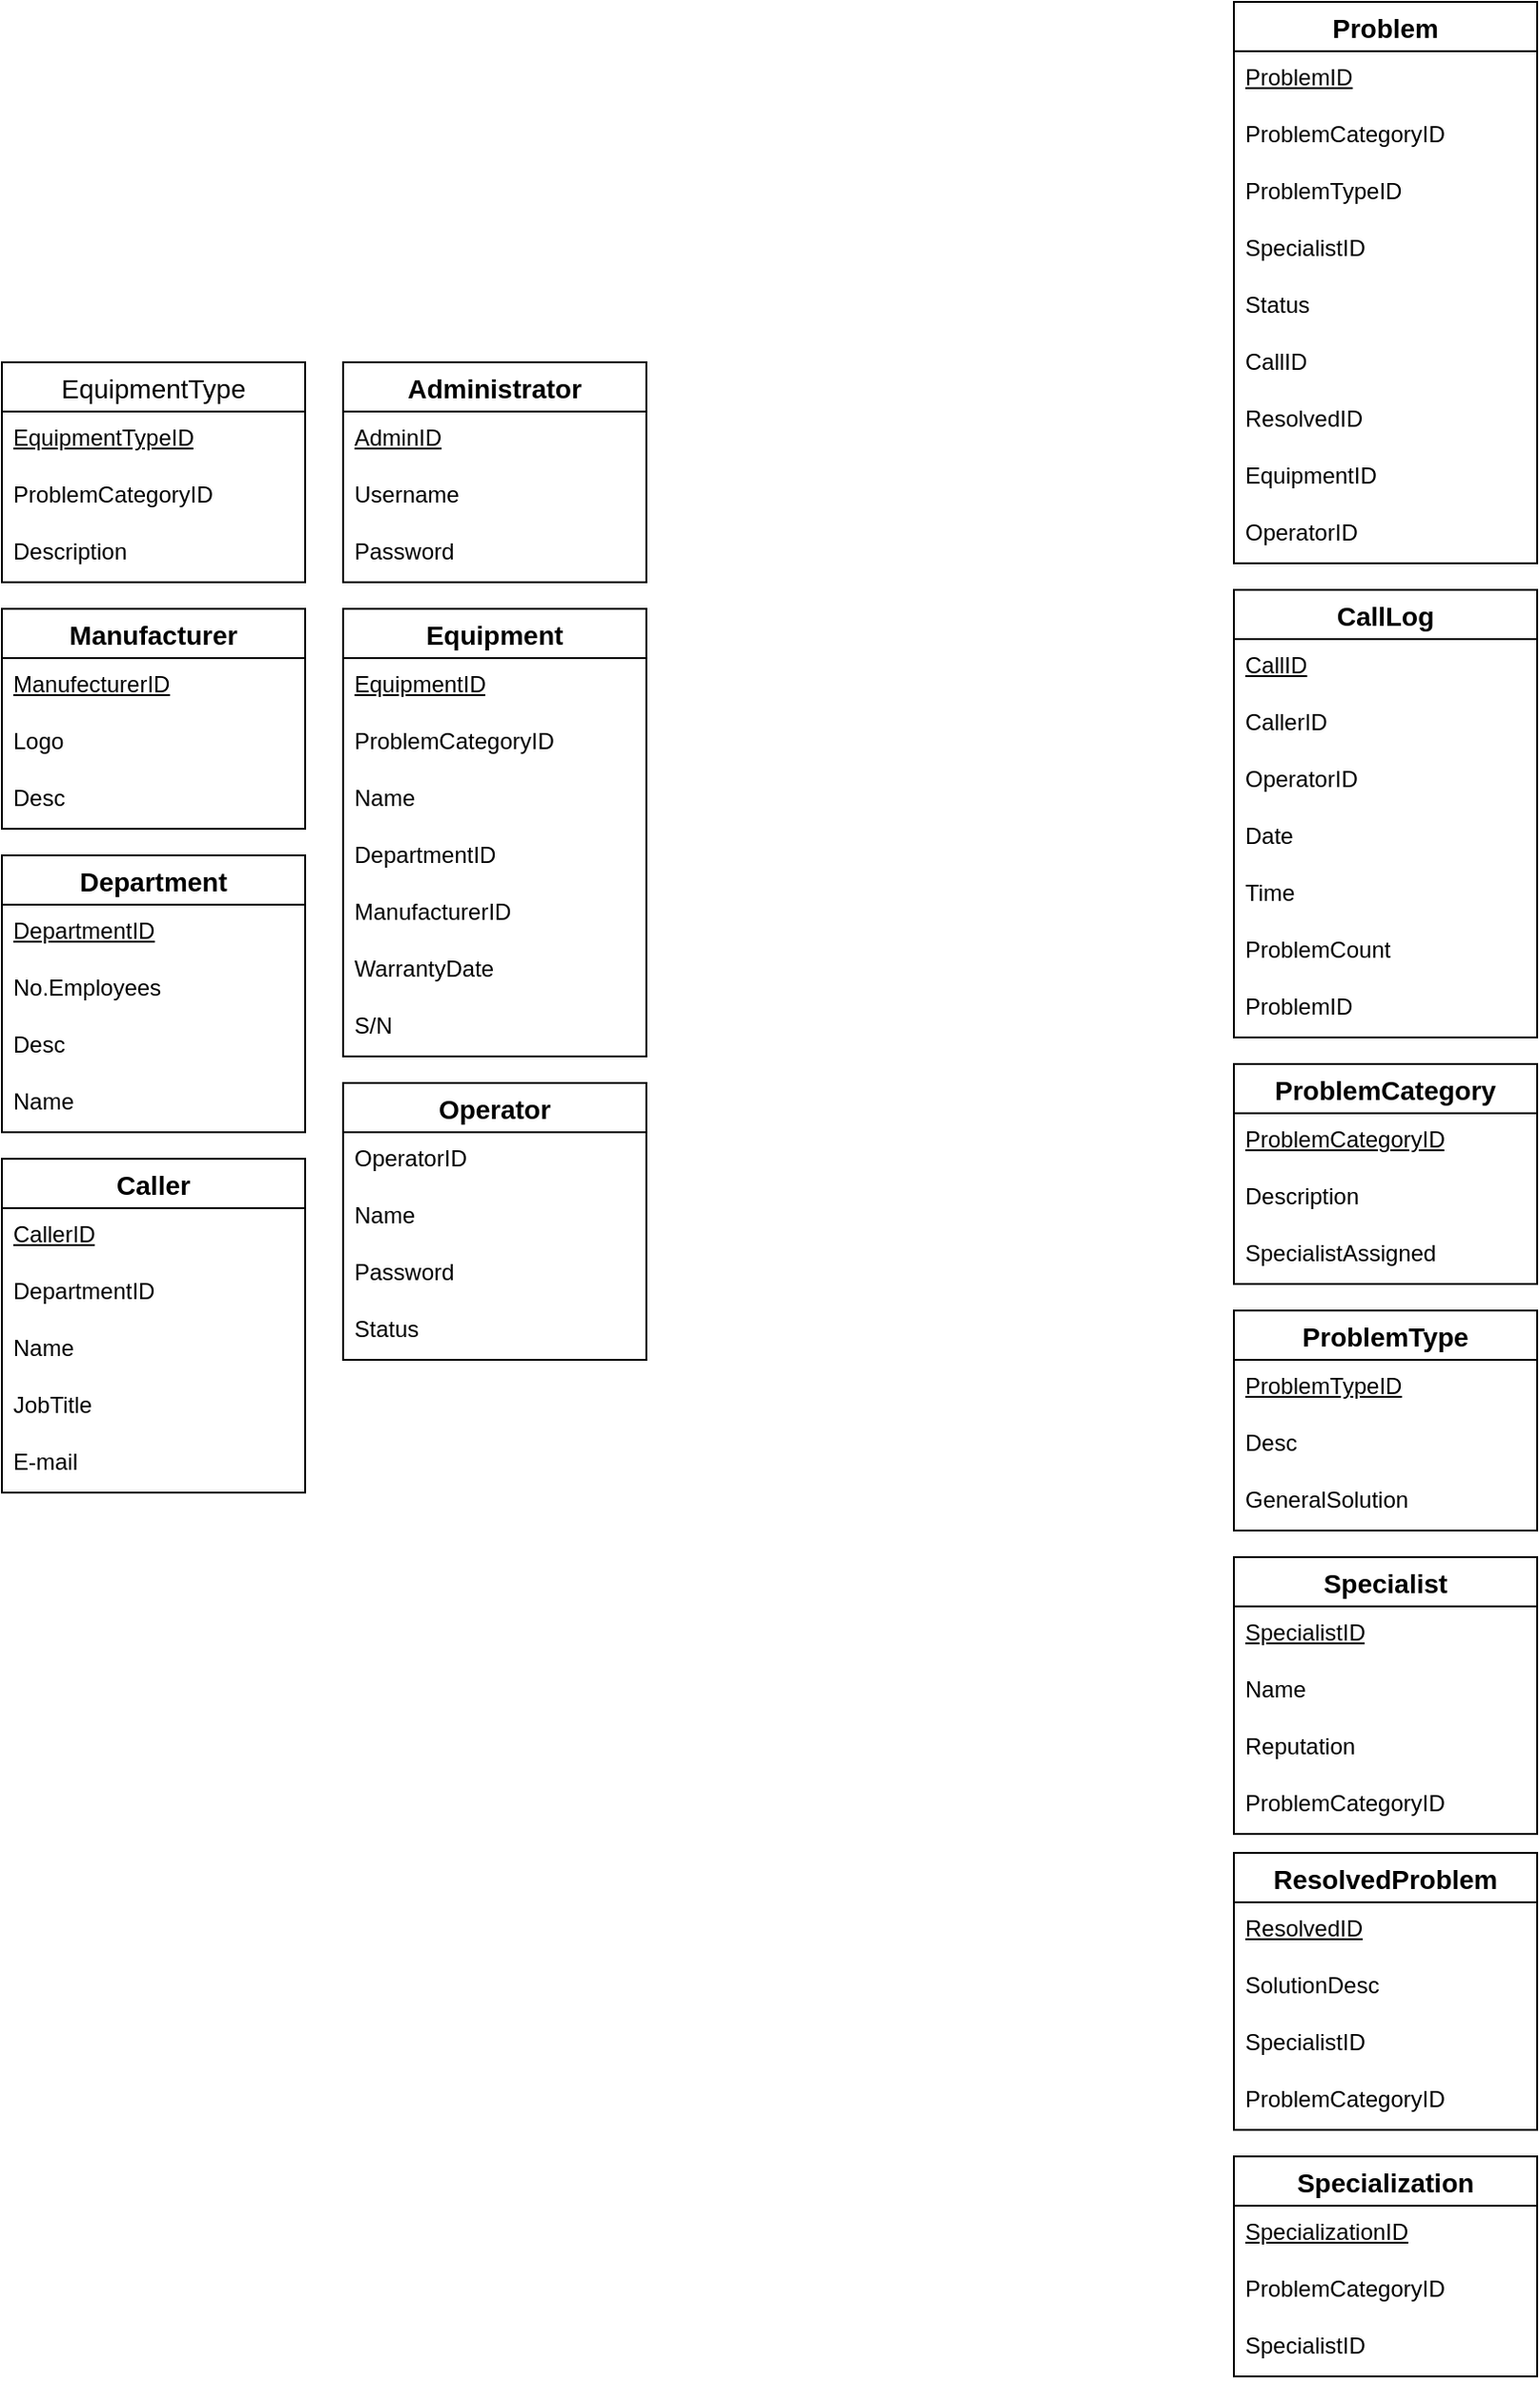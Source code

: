 <mxfile version="24.7.17">
  <diagram name="Página-1" id="cgUy74HiYtoIpU3tha52">
    <mxGraphModel dx="2026" dy="1066" grid="1" gridSize="10" guides="1" tooltips="1" connect="1" arrows="1" fold="1" page="1" pageScale="1" pageWidth="3300" pageHeight="4681" math="0" shadow="0">
      <root>
        <mxCell id="0" />
        <mxCell id="1" parent="0" />
        <mxCell id="JK030MNh_7zlfoLVC9jA-1" value="EquipmentType" style="swimlane;fontStyle=0;childLayout=stackLayout;horizontal=1;startSize=26;horizontalStack=0;resizeParent=1;resizeParentMax=0;resizeLast=0;collapsible=1;marginBottom=0;align=center;fontSize=14;" parent="1" vertex="1">
          <mxGeometry x="720" y="360" width="160" height="116" as="geometry" />
        </mxCell>
        <mxCell id="JK030MNh_7zlfoLVC9jA-2" value="&lt;u&gt;EquipmentTypeID&lt;/u&gt;" style="text;strokeColor=none;fillColor=none;spacingLeft=4;spacingRight=4;overflow=hidden;rotatable=0;points=[[0,0.5],[1,0.5]];portConstraint=eastwest;fontSize=12;whiteSpace=wrap;html=1;" parent="JK030MNh_7zlfoLVC9jA-1" vertex="1">
          <mxGeometry y="26" width="160" height="30" as="geometry" />
        </mxCell>
        <mxCell id="JK030MNh_7zlfoLVC9jA-3" value="ProblemCategoryID" style="text;strokeColor=none;fillColor=none;spacingLeft=4;spacingRight=4;overflow=hidden;rotatable=0;points=[[0,0.5],[1,0.5]];portConstraint=eastwest;fontSize=12;whiteSpace=wrap;html=1;" parent="JK030MNh_7zlfoLVC9jA-1" vertex="1">
          <mxGeometry y="56" width="160" height="30" as="geometry" />
        </mxCell>
        <mxCell id="JK030MNh_7zlfoLVC9jA-5" value="Description" style="text;strokeColor=none;fillColor=none;spacingLeft=4;spacingRight=4;overflow=hidden;rotatable=0;points=[[0,0.5],[1,0.5]];portConstraint=eastwest;fontSize=12;whiteSpace=wrap;html=1;" parent="JK030MNh_7zlfoLVC9jA-1" vertex="1">
          <mxGeometry y="86" width="160" height="30" as="geometry" />
        </mxCell>
        <mxCell id="JK030MNh_7zlfoLVC9jA-6" value="Manufacturer" style="swimlane;fontStyle=1;childLayout=stackLayout;horizontal=1;startSize=26;horizontalStack=0;resizeParent=1;resizeParentMax=0;resizeLast=0;collapsible=1;marginBottom=0;align=center;fontSize=14;" parent="1" vertex="1">
          <mxGeometry x="720" y="490" width="160" height="116" as="geometry" />
        </mxCell>
        <mxCell id="JK030MNh_7zlfoLVC9jA-7" value="&lt;u&gt;ManufecturerID&lt;/u&gt;" style="text;strokeColor=none;fillColor=none;spacingLeft=4;spacingRight=4;overflow=hidden;rotatable=0;points=[[0,0.5],[1,0.5]];portConstraint=eastwest;fontSize=12;whiteSpace=wrap;html=1;" parent="JK030MNh_7zlfoLVC9jA-6" vertex="1">
          <mxGeometry y="26" width="160" height="30" as="geometry" />
        </mxCell>
        <mxCell id="JK030MNh_7zlfoLVC9jA-8" value="Logo" style="text;strokeColor=none;fillColor=none;spacingLeft=4;spacingRight=4;overflow=hidden;rotatable=0;points=[[0,0.5],[1,0.5]];portConstraint=eastwest;fontSize=12;whiteSpace=wrap;html=1;" parent="JK030MNh_7zlfoLVC9jA-6" vertex="1">
          <mxGeometry y="56" width="160" height="30" as="geometry" />
        </mxCell>
        <mxCell id="JK030MNh_7zlfoLVC9jA-9" value="Desc" style="text;strokeColor=none;fillColor=none;spacingLeft=4;spacingRight=4;overflow=hidden;rotatable=0;points=[[0,0.5],[1,0.5]];portConstraint=eastwest;fontSize=12;whiteSpace=wrap;html=1;" parent="JK030MNh_7zlfoLVC9jA-6" vertex="1">
          <mxGeometry y="86" width="160" height="30" as="geometry" />
        </mxCell>
        <mxCell id="JK030MNh_7zlfoLVC9jA-12" value="Administrator" style="swimlane;fontStyle=1;childLayout=stackLayout;horizontal=1;startSize=26;horizontalStack=0;resizeParent=1;resizeParentMax=0;resizeLast=0;collapsible=1;marginBottom=0;align=center;fontSize=14;" parent="1" vertex="1">
          <mxGeometry x="900" y="360" width="160" height="116" as="geometry" />
        </mxCell>
        <mxCell id="JK030MNh_7zlfoLVC9jA-13" value="&lt;u&gt;AdminID&lt;/u&gt;" style="text;strokeColor=none;fillColor=none;spacingLeft=4;spacingRight=4;overflow=hidden;rotatable=0;points=[[0,0.5],[1,0.5]];portConstraint=eastwest;fontSize=12;whiteSpace=wrap;html=1;" parent="JK030MNh_7zlfoLVC9jA-12" vertex="1">
          <mxGeometry y="26" width="160" height="30" as="geometry" />
        </mxCell>
        <mxCell id="JK030MNh_7zlfoLVC9jA-14" value="Username" style="text;strokeColor=none;fillColor=none;spacingLeft=4;spacingRight=4;overflow=hidden;rotatable=0;points=[[0,0.5],[1,0.5]];portConstraint=eastwest;fontSize=12;whiteSpace=wrap;html=1;" parent="JK030MNh_7zlfoLVC9jA-12" vertex="1">
          <mxGeometry y="56" width="160" height="30" as="geometry" />
        </mxCell>
        <mxCell id="JK030MNh_7zlfoLVC9jA-15" value="Password" style="text;strokeColor=none;fillColor=none;spacingLeft=4;spacingRight=4;overflow=hidden;rotatable=0;points=[[0,0.5],[1,0.5]];portConstraint=eastwest;fontSize=12;whiteSpace=wrap;html=1;" parent="JK030MNh_7zlfoLVC9jA-12" vertex="1">
          <mxGeometry y="86" width="160" height="30" as="geometry" />
        </mxCell>
        <mxCell id="JK030MNh_7zlfoLVC9jA-16" value="Department" style="swimlane;fontStyle=1;childLayout=stackLayout;horizontal=1;startSize=26;horizontalStack=0;resizeParent=1;resizeParentMax=0;resizeLast=0;collapsible=1;marginBottom=0;align=center;fontSize=14;" parent="1" vertex="1">
          <mxGeometry x="720" y="620" width="160" height="146" as="geometry" />
        </mxCell>
        <mxCell id="JK030MNh_7zlfoLVC9jA-17" value="&lt;u&gt;DepartmentID&lt;/u&gt;" style="text;strokeColor=none;fillColor=none;spacingLeft=4;spacingRight=4;overflow=hidden;rotatable=0;points=[[0,0.5],[1,0.5]];portConstraint=eastwest;fontSize=12;whiteSpace=wrap;html=1;" parent="JK030MNh_7zlfoLVC9jA-16" vertex="1">
          <mxGeometry y="26" width="160" height="30" as="geometry" />
        </mxCell>
        <mxCell id="JK030MNh_7zlfoLVC9jA-18" value="No.Employees" style="text;strokeColor=none;fillColor=none;spacingLeft=4;spacingRight=4;overflow=hidden;rotatable=0;points=[[0,0.5],[1,0.5]];portConstraint=eastwest;fontSize=12;whiteSpace=wrap;html=1;" parent="JK030MNh_7zlfoLVC9jA-16" vertex="1">
          <mxGeometry y="56" width="160" height="30" as="geometry" />
        </mxCell>
        <mxCell id="JK030MNh_7zlfoLVC9jA-19" value="Desc" style="text;strokeColor=none;fillColor=none;spacingLeft=4;spacingRight=4;overflow=hidden;rotatable=0;points=[[0,0.5],[1,0.5]];portConstraint=eastwest;fontSize=12;whiteSpace=wrap;html=1;" parent="JK030MNh_7zlfoLVC9jA-16" vertex="1">
          <mxGeometry y="86" width="160" height="30" as="geometry" />
        </mxCell>
        <mxCell id="JK030MNh_7zlfoLVC9jA-20" value="Name" style="text;strokeColor=none;fillColor=none;spacingLeft=4;spacingRight=4;overflow=hidden;rotatable=0;points=[[0,0.5],[1,0.5]];portConstraint=eastwest;fontSize=12;whiteSpace=wrap;html=1;" parent="JK030MNh_7zlfoLVC9jA-16" vertex="1">
          <mxGeometry y="116" width="160" height="30" as="geometry" />
        </mxCell>
        <mxCell id="JK030MNh_7zlfoLVC9jA-21" value="Caller" style="swimlane;fontStyle=1;childLayout=stackLayout;horizontal=1;startSize=26;horizontalStack=0;resizeParent=1;resizeParentMax=0;resizeLast=0;collapsible=1;marginBottom=0;align=center;fontSize=14;" parent="1" vertex="1">
          <mxGeometry x="720" y="780" width="160" height="176" as="geometry" />
        </mxCell>
        <mxCell id="JK030MNh_7zlfoLVC9jA-22" value="&lt;u&gt;CallerID&lt;/u&gt;" style="text;strokeColor=none;fillColor=none;spacingLeft=4;spacingRight=4;overflow=hidden;rotatable=0;points=[[0,0.5],[1,0.5]];portConstraint=eastwest;fontSize=12;whiteSpace=wrap;html=1;" parent="JK030MNh_7zlfoLVC9jA-21" vertex="1">
          <mxGeometry y="26" width="160" height="30" as="geometry" />
        </mxCell>
        <mxCell id="JK030MNh_7zlfoLVC9jA-23" value="DepartmentID" style="text;strokeColor=none;fillColor=none;spacingLeft=4;spacingRight=4;overflow=hidden;rotatable=0;points=[[0,0.5],[1,0.5]];portConstraint=eastwest;fontSize=12;whiteSpace=wrap;html=1;" parent="JK030MNh_7zlfoLVC9jA-21" vertex="1">
          <mxGeometry y="56" width="160" height="30" as="geometry" />
        </mxCell>
        <mxCell id="JK030MNh_7zlfoLVC9jA-24" value="Name" style="text;strokeColor=none;fillColor=none;spacingLeft=4;spacingRight=4;overflow=hidden;rotatable=0;points=[[0,0.5],[1,0.5]];portConstraint=eastwest;fontSize=12;whiteSpace=wrap;html=1;" parent="JK030MNh_7zlfoLVC9jA-21" vertex="1">
          <mxGeometry y="86" width="160" height="30" as="geometry" />
        </mxCell>
        <mxCell id="JK030MNh_7zlfoLVC9jA-25" value="JobTitle" style="text;strokeColor=none;fillColor=none;spacingLeft=4;spacingRight=4;overflow=hidden;rotatable=0;points=[[0,0.5],[1,0.5]];portConstraint=eastwest;fontSize=12;whiteSpace=wrap;html=1;" parent="JK030MNh_7zlfoLVC9jA-21" vertex="1">
          <mxGeometry y="116" width="160" height="30" as="geometry" />
        </mxCell>
        <mxCell id="JK030MNh_7zlfoLVC9jA-26" value="E-mail" style="text;strokeColor=none;fillColor=none;spacingLeft=4;spacingRight=4;overflow=hidden;rotatable=0;points=[[0,0.5],[1,0.5]];portConstraint=eastwest;fontSize=12;whiteSpace=wrap;html=1;" parent="JK030MNh_7zlfoLVC9jA-21" vertex="1">
          <mxGeometry y="146" width="160" height="30" as="geometry" />
        </mxCell>
        <mxCell id="JK030MNh_7zlfoLVC9jA-27" value="Operator" style="swimlane;fontStyle=1;childLayout=stackLayout;horizontal=1;startSize=26;horizontalStack=0;resizeParent=1;resizeParentMax=0;resizeLast=0;collapsible=1;marginBottom=0;align=center;fontSize=14;" parent="1" vertex="1">
          <mxGeometry x="900" y="740" width="160" height="146" as="geometry" />
        </mxCell>
        <mxCell id="JK030MNh_7zlfoLVC9jA-28" value="OperatorID" style="text;strokeColor=none;fillColor=none;spacingLeft=4;spacingRight=4;overflow=hidden;rotatable=0;points=[[0,0.5],[1,0.5]];portConstraint=eastwest;fontSize=12;whiteSpace=wrap;html=1;" parent="JK030MNh_7zlfoLVC9jA-27" vertex="1">
          <mxGeometry y="26" width="160" height="30" as="geometry" />
        </mxCell>
        <mxCell id="JK030MNh_7zlfoLVC9jA-29" value="Name" style="text;strokeColor=none;fillColor=none;spacingLeft=4;spacingRight=4;overflow=hidden;rotatable=0;points=[[0,0.5],[1,0.5]];portConstraint=eastwest;fontSize=12;whiteSpace=wrap;html=1;" parent="JK030MNh_7zlfoLVC9jA-27" vertex="1">
          <mxGeometry y="56" width="160" height="30" as="geometry" />
        </mxCell>
        <mxCell id="JK030MNh_7zlfoLVC9jA-30" value="Password" style="text;strokeColor=none;fillColor=none;spacingLeft=4;spacingRight=4;overflow=hidden;rotatable=0;points=[[0,0.5],[1,0.5]];portConstraint=eastwest;fontSize=12;whiteSpace=wrap;html=1;" parent="JK030MNh_7zlfoLVC9jA-27" vertex="1">
          <mxGeometry y="86" width="160" height="30" as="geometry" />
        </mxCell>
        <mxCell id="JK030MNh_7zlfoLVC9jA-31" value="Status" style="text;strokeColor=none;fillColor=none;spacingLeft=4;spacingRight=4;overflow=hidden;rotatable=0;points=[[0,0.5],[1,0.5]];portConstraint=eastwest;fontSize=12;whiteSpace=wrap;html=1;" parent="JK030MNh_7zlfoLVC9jA-27" vertex="1">
          <mxGeometry y="116" width="160" height="30" as="geometry" />
        </mxCell>
        <mxCell id="bwqaiT9aRmezGoFUWZD2-1" value="CallLog" style="swimlane;fontStyle=1;childLayout=stackLayout;horizontal=1;startSize=26;horizontalStack=0;resizeParent=1;resizeParentMax=0;resizeLast=0;collapsible=1;marginBottom=0;align=center;fontSize=14;" vertex="1" parent="1">
          <mxGeometry x="1370" y="480" width="160" height="236" as="geometry" />
        </mxCell>
        <mxCell id="bwqaiT9aRmezGoFUWZD2-2" value="&lt;u&gt;CallID&lt;/u&gt;" style="text;strokeColor=none;fillColor=none;spacingLeft=4;spacingRight=4;overflow=hidden;rotatable=0;points=[[0,0.5],[1,0.5]];portConstraint=eastwest;fontSize=12;whiteSpace=wrap;html=1;" vertex="1" parent="bwqaiT9aRmezGoFUWZD2-1">
          <mxGeometry y="26" width="160" height="30" as="geometry" />
        </mxCell>
        <mxCell id="bwqaiT9aRmezGoFUWZD2-3" value="CallerID" style="text;strokeColor=none;fillColor=none;spacingLeft=4;spacingRight=4;overflow=hidden;rotatable=0;points=[[0,0.5],[1,0.5]];portConstraint=eastwest;fontSize=12;whiteSpace=wrap;html=1;" vertex="1" parent="bwqaiT9aRmezGoFUWZD2-1">
          <mxGeometry y="56" width="160" height="30" as="geometry" />
        </mxCell>
        <mxCell id="bwqaiT9aRmezGoFUWZD2-4" value="OperatorID" style="text;strokeColor=none;fillColor=none;spacingLeft=4;spacingRight=4;overflow=hidden;rotatable=0;points=[[0,0.5],[1,0.5]];portConstraint=eastwest;fontSize=12;whiteSpace=wrap;html=1;" vertex="1" parent="bwqaiT9aRmezGoFUWZD2-1">
          <mxGeometry y="86" width="160" height="30" as="geometry" />
        </mxCell>
        <mxCell id="bwqaiT9aRmezGoFUWZD2-5" value="Date" style="text;strokeColor=none;fillColor=none;spacingLeft=4;spacingRight=4;overflow=hidden;rotatable=0;points=[[0,0.5],[1,0.5]];portConstraint=eastwest;fontSize=12;whiteSpace=wrap;html=1;" vertex="1" parent="bwqaiT9aRmezGoFUWZD2-1">
          <mxGeometry y="116" width="160" height="30" as="geometry" />
        </mxCell>
        <mxCell id="bwqaiT9aRmezGoFUWZD2-6" value="Time" style="text;strokeColor=none;fillColor=none;spacingLeft=4;spacingRight=4;overflow=hidden;rotatable=0;points=[[0,0.5],[1,0.5]];portConstraint=eastwest;fontSize=12;whiteSpace=wrap;html=1;" vertex="1" parent="bwqaiT9aRmezGoFUWZD2-1">
          <mxGeometry y="146" width="160" height="30" as="geometry" />
        </mxCell>
        <mxCell id="bwqaiT9aRmezGoFUWZD2-7" value="ProblemCount" style="text;strokeColor=none;fillColor=none;spacingLeft=4;spacingRight=4;overflow=hidden;rotatable=0;points=[[0,0.5],[1,0.5]];portConstraint=eastwest;fontSize=12;whiteSpace=wrap;html=1;" vertex="1" parent="bwqaiT9aRmezGoFUWZD2-1">
          <mxGeometry y="176" width="160" height="30" as="geometry" />
        </mxCell>
        <mxCell id="bwqaiT9aRmezGoFUWZD2-8" value="ProblemID" style="text;strokeColor=none;fillColor=none;spacingLeft=4;spacingRight=4;overflow=hidden;rotatable=0;points=[[0,0.5],[1,0.5]];portConstraint=eastwest;fontSize=12;whiteSpace=wrap;html=1;" vertex="1" parent="bwqaiT9aRmezGoFUWZD2-1">
          <mxGeometry y="206" width="160" height="30" as="geometry" />
        </mxCell>
        <mxCell id="bwqaiT9aRmezGoFUWZD2-9" value="Equipment" style="swimlane;fontStyle=1;childLayout=stackLayout;horizontal=1;startSize=26;horizontalStack=0;resizeParent=1;resizeParentMax=0;resizeLast=0;collapsible=1;marginBottom=0;align=center;fontSize=14;" vertex="1" parent="1">
          <mxGeometry x="900" y="490" width="160" height="236" as="geometry" />
        </mxCell>
        <mxCell id="bwqaiT9aRmezGoFUWZD2-10" value="&lt;u&gt;EquipmentID&lt;/u&gt;" style="text;strokeColor=none;fillColor=none;spacingLeft=4;spacingRight=4;overflow=hidden;rotatable=0;points=[[0,0.5],[1,0.5]];portConstraint=eastwest;fontSize=12;whiteSpace=wrap;html=1;" vertex="1" parent="bwqaiT9aRmezGoFUWZD2-9">
          <mxGeometry y="26" width="160" height="30" as="geometry" />
        </mxCell>
        <mxCell id="bwqaiT9aRmezGoFUWZD2-11" value="ProblemCategoryID" style="text;strokeColor=none;fillColor=none;spacingLeft=4;spacingRight=4;overflow=hidden;rotatable=0;points=[[0,0.5],[1,0.5]];portConstraint=eastwest;fontSize=12;whiteSpace=wrap;html=1;" vertex="1" parent="bwqaiT9aRmezGoFUWZD2-9">
          <mxGeometry y="56" width="160" height="30" as="geometry" />
        </mxCell>
        <mxCell id="bwqaiT9aRmezGoFUWZD2-12" value="Name" style="text;strokeColor=none;fillColor=none;spacingLeft=4;spacingRight=4;overflow=hidden;rotatable=0;points=[[0,0.5],[1,0.5]];portConstraint=eastwest;fontSize=12;whiteSpace=wrap;html=1;" vertex="1" parent="bwqaiT9aRmezGoFUWZD2-9">
          <mxGeometry y="86" width="160" height="30" as="geometry" />
        </mxCell>
        <mxCell id="bwqaiT9aRmezGoFUWZD2-13" value="DepartmentID" style="text;strokeColor=none;fillColor=none;spacingLeft=4;spacingRight=4;overflow=hidden;rotatable=0;points=[[0,0.5],[1,0.5]];portConstraint=eastwest;fontSize=12;whiteSpace=wrap;html=1;" vertex="1" parent="bwqaiT9aRmezGoFUWZD2-9">
          <mxGeometry y="116" width="160" height="30" as="geometry" />
        </mxCell>
        <mxCell id="bwqaiT9aRmezGoFUWZD2-14" value="ManufacturerID" style="text;strokeColor=none;fillColor=none;spacingLeft=4;spacingRight=4;overflow=hidden;rotatable=0;points=[[0,0.5],[1,0.5]];portConstraint=eastwest;fontSize=12;whiteSpace=wrap;html=1;" vertex="1" parent="bwqaiT9aRmezGoFUWZD2-9">
          <mxGeometry y="146" width="160" height="30" as="geometry" />
        </mxCell>
        <mxCell id="bwqaiT9aRmezGoFUWZD2-15" value="WarrantyDate" style="text;strokeColor=none;fillColor=none;spacingLeft=4;spacingRight=4;overflow=hidden;rotatable=0;points=[[0,0.5],[1,0.5]];portConstraint=eastwest;fontSize=12;whiteSpace=wrap;html=1;" vertex="1" parent="bwqaiT9aRmezGoFUWZD2-9">
          <mxGeometry y="176" width="160" height="30" as="geometry" />
        </mxCell>
        <mxCell id="bwqaiT9aRmezGoFUWZD2-16" value="S/N" style="text;strokeColor=none;fillColor=none;spacingLeft=4;spacingRight=4;overflow=hidden;rotatable=0;points=[[0,0.5],[1,0.5]];portConstraint=eastwest;fontSize=12;whiteSpace=wrap;html=1;" vertex="1" parent="bwqaiT9aRmezGoFUWZD2-9">
          <mxGeometry y="206" width="160" height="30" as="geometry" />
        </mxCell>
        <mxCell id="bwqaiT9aRmezGoFUWZD2-17" value="Specialization" style="swimlane;fontStyle=1;childLayout=stackLayout;horizontal=1;startSize=26;horizontalStack=0;resizeParent=1;resizeParentMax=0;resizeLast=0;collapsible=1;marginBottom=0;align=center;fontSize=14;" vertex="1" parent="1">
          <mxGeometry x="1370" y="1306" width="160" height="116" as="geometry" />
        </mxCell>
        <mxCell id="bwqaiT9aRmezGoFUWZD2-18" value="&lt;u&gt;SpecializationID&lt;/u&gt;" style="text;strokeColor=none;fillColor=none;spacingLeft=4;spacingRight=4;overflow=hidden;rotatable=0;points=[[0,0.5],[1,0.5]];portConstraint=eastwest;fontSize=12;whiteSpace=wrap;html=1;" vertex="1" parent="bwqaiT9aRmezGoFUWZD2-17">
          <mxGeometry y="26" width="160" height="30" as="geometry" />
        </mxCell>
        <mxCell id="bwqaiT9aRmezGoFUWZD2-19" value="ProblemCategoryID" style="text;strokeColor=none;fillColor=none;spacingLeft=4;spacingRight=4;overflow=hidden;rotatable=0;points=[[0,0.5],[1,0.5]];portConstraint=eastwest;fontSize=12;whiteSpace=wrap;html=1;" vertex="1" parent="bwqaiT9aRmezGoFUWZD2-17">
          <mxGeometry y="56" width="160" height="30" as="geometry" />
        </mxCell>
        <mxCell id="bwqaiT9aRmezGoFUWZD2-20" value="SpecialistID" style="text;strokeColor=none;fillColor=none;spacingLeft=4;spacingRight=4;overflow=hidden;rotatable=0;points=[[0,0.5],[1,0.5]];portConstraint=eastwest;fontSize=12;whiteSpace=wrap;html=1;" vertex="1" parent="bwqaiT9aRmezGoFUWZD2-17">
          <mxGeometry y="86" width="160" height="30" as="geometry" />
        </mxCell>
        <mxCell id="bwqaiT9aRmezGoFUWZD2-21" value="ProblemCategory" style="swimlane;fontStyle=1;childLayout=stackLayout;horizontal=1;startSize=26;horizontalStack=0;resizeParent=1;resizeParentMax=0;resizeLast=0;collapsible=1;marginBottom=0;align=center;fontSize=14;" vertex="1" parent="1">
          <mxGeometry x="1370" y="730" width="160" height="116" as="geometry" />
        </mxCell>
        <mxCell id="bwqaiT9aRmezGoFUWZD2-22" value="&lt;u&gt;ProblemCategoryID&lt;/u&gt;" style="text;strokeColor=none;fillColor=none;spacingLeft=4;spacingRight=4;overflow=hidden;rotatable=0;points=[[0,0.5],[1,0.5]];portConstraint=eastwest;fontSize=12;whiteSpace=wrap;html=1;" vertex="1" parent="bwqaiT9aRmezGoFUWZD2-21">
          <mxGeometry y="26" width="160" height="30" as="geometry" />
        </mxCell>
        <mxCell id="bwqaiT9aRmezGoFUWZD2-23" value="Description" style="text;strokeColor=none;fillColor=none;spacingLeft=4;spacingRight=4;overflow=hidden;rotatable=0;points=[[0,0.5],[1,0.5]];portConstraint=eastwest;fontSize=12;whiteSpace=wrap;html=1;" vertex="1" parent="bwqaiT9aRmezGoFUWZD2-21">
          <mxGeometry y="56" width="160" height="30" as="geometry" />
        </mxCell>
        <mxCell id="bwqaiT9aRmezGoFUWZD2-24" value="SpecialistAssigned" style="text;strokeColor=none;fillColor=none;spacingLeft=4;spacingRight=4;overflow=hidden;rotatable=0;points=[[0,0.5],[1,0.5]];portConstraint=eastwest;fontSize=12;whiteSpace=wrap;html=1;" vertex="1" parent="bwqaiT9aRmezGoFUWZD2-21">
          <mxGeometry y="86" width="160" height="30" as="geometry" />
        </mxCell>
        <mxCell id="bwqaiT9aRmezGoFUWZD2-25" value="ProblemType" style="swimlane;fontStyle=1;childLayout=stackLayout;horizontal=1;startSize=26;horizontalStack=0;resizeParent=1;resizeParentMax=0;resizeLast=0;collapsible=1;marginBottom=0;align=center;fontSize=14;" vertex="1" parent="1">
          <mxGeometry x="1370" y="860" width="160" height="116" as="geometry" />
        </mxCell>
        <mxCell id="bwqaiT9aRmezGoFUWZD2-26" value="&lt;u&gt;ProblemTypeID&lt;/u&gt;" style="text;strokeColor=none;fillColor=none;spacingLeft=4;spacingRight=4;overflow=hidden;rotatable=0;points=[[0,0.5],[1,0.5]];portConstraint=eastwest;fontSize=12;whiteSpace=wrap;html=1;" vertex="1" parent="bwqaiT9aRmezGoFUWZD2-25">
          <mxGeometry y="26" width="160" height="30" as="geometry" />
        </mxCell>
        <mxCell id="bwqaiT9aRmezGoFUWZD2-27" value="Desc" style="text;strokeColor=none;fillColor=none;spacingLeft=4;spacingRight=4;overflow=hidden;rotatable=0;points=[[0,0.5],[1,0.5]];portConstraint=eastwest;fontSize=12;whiteSpace=wrap;html=1;" vertex="1" parent="bwqaiT9aRmezGoFUWZD2-25">
          <mxGeometry y="56" width="160" height="30" as="geometry" />
        </mxCell>
        <mxCell id="bwqaiT9aRmezGoFUWZD2-28" value="GeneralSolution" style="text;strokeColor=none;fillColor=none;spacingLeft=4;spacingRight=4;overflow=hidden;rotatable=0;points=[[0,0.5],[1,0.5]];portConstraint=eastwest;fontSize=12;whiteSpace=wrap;html=1;" vertex="1" parent="bwqaiT9aRmezGoFUWZD2-25">
          <mxGeometry y="86" width="160" height="30" as="geometry" />
        </mxCell>
        <mxCell id="bwqaiT9aRmezGoFUWZD2-29" value="ResolvedProblem" style="swimlane;fontStyle=1;childLayout=stackLayout;horizontal=1;startSize=26;horizontalStack=0;resizeParent=1;resizeParentMax=0;resizeLast=0;collapsible=1;marginBottom=0;align=center;fontSize=14;" vertex="1" parent="1">
          <mxGeometry x="1370" y="1146" width="160" height="146" as="geometry" />
        </mxCell>
        <mxCell id="bwqaiT9aRmezGoFUWZD2-30" value="&lt;u&gt;ResolvedID&lt;/u&gt;" style="text;strokeColor=none;fillColor=none;spacingLeft=4;spacingRight=4;overflow=hidden;rotatable=0;points=[[0,0.5],[1,0.5]];portConstraint=eastwest;fontSize=12;whiteSpace=wrap;html=1;" vertex="1" parent="bwqaiT9aRmezGoFUWZD2-29">
          <mxGeometry y="26" width="160" height="30" as="geometry" />
        </mxCell>
        <mxCell id="bwqaiT9aRmezGoFUWZD2-31" value="SolutionDesc" style="text;strokeColor=none;fillColor=none;spacingLeft=4;spacingRight=4;overflow=hidden;rotatable=0;points=[[0,0.5],[1,0.5]];portConstraint=eastwest;fontSize=12;whiteSpace=wrap;html=1;" vertex="1" parent="bwqaiT9aRmezGoFUWZD2-29">
          <mxGeometry y="56" width="160" height="30" as="geometry" />
        </mxCell>
        <mxCell id="bwqaiT9aRmezGoFUWZD2-33" value="SpecialistID" style="text;strokeColor=none;fillColor=none;spacingLeft=4;spacingRight=4;overflow=hidden;rotatable=0;points=[[0,0.5],[1,0.5]];portConstraint=eastwest;fontSize=12;whiteSpace=wrap;html=1;" vertex="1" parent="bwqaiT9aRmezGoFUWZD2-29">
          <mxGeometry y="86" width="160" height="30" as="geometry" />
        </mxCell>
        <mxCell id="bwqaiT9aRmezGoFUWZD2-32" value="ProblemCategoryID" style="text;strokeColor=none;fillColor=none;spacingLeft=4;spacingRight=4;overflow=hidden;rotatable=0;points=[[0,0.5],[1,0.5]];portConstraint=eastwest;fontSize=12;whiteSpace=wrap;html=1;" vertex="1" parent="bwqaiT9aRmezGoFUWZD2-29">
          <mxGeometry y="116" width="160" height="30" as="geometry" />
        </mxCell>
        <mxCell id="bwqaiT9aRmezGoFUWZD2-34" value="Specialist" style="swimlane;fontStyle=1;childLayout=stackLayout;horizontal=1;startSize=26;horizontalStack=0;resizeParent=1;resizeParentMax=0;resizeLast=0;collapsible=1;marginBottom=0;align=center;fontSize=14;" vertex="1" parent="1">
          <mxGeometry x="1370" y="990" width="160" height="146" as="geometry" />
        </mxCell>
        <mxCell id="bwqaiT9aRmezGoFUWZD2-35" value="&lt;u&gt;SpecialistID&lt;/u&gt;" style="text;strokeColor=none;fillColor=none;spacingLeft=4;spacingRight=4;overflow=hidden;rotatable=0;points=[[0,0.5],[1,0.5]];portConstraint=eastwest;fontSize=12;whiteSpace=wrap;html=1;" vertex="1" parent="bwqaiT9aRmezGoFUWZD2-34">
          <mxGeometry y="26" width="160" height="30" as="geometry" />
        </mxCell>
        <mxCell id="bwqaiT9aRmezGoFUWZD2-36" value="Name" style="text;strokeColor=none;fillColor=none;spacingLeft=4;spacingRight=4;overflow=hidden;rotatable=0;points=[[0,0.5],[1,0.5]];portConstraint=eastwest;fontSize=12;whiteSpace=wrap;html=1;" vertex="1" parent="bwqaiT9aRmezGoFUWZD2-34">
          <mxGeometry y="56" width="160" height="30" as="geometry" />
        </mxCell>
        <mxCell id="bwqaiT9aRmezGoFUWZD2-38" value="Reputation" style="text;strokeColor=none;fillColor=none;spacingLeft=4;spacingRight=4;overflow=hidden;rotatable=0;points=[[0,0.5],[1,0.5]];portConstraint=eastwest;fontSize=12;whiteSpace=wrap;html=1;" vertex="1" parent="bwqaiT9aRmezGoFUWZD2-34">
          <mxGeometry y="86" width="160" height="30" as="geometry" />
        </mxCell>
        <mxCell id="bwqaiT9aRmezGoFUWZD2-37" value="ProblemCategoryID" style="text;strokeColor=none;fillColor=none;spacingLeft=4;spacingRight=4;overflow=hidden;rotatable=0;points=[[0,0.5],[1,0.5]];portConstraint=eastwest;fontSize=12;whiteSpace=wrap;html=1;" vertex="1" parent="bwqaiT9aRmezGoFUWZD2-34">
          <mxGeometry y="116" width="160" height="30" as="geometry" />
        </mxCell>
        <mxCell id="bwqaiT9aRmezGoFUWZD2-39" value="Problem" style="swimlane;fontStyle=1;childLayout=stackLayout;horizontal=1;startSize=26;horizontalStack=0;resizeParent=1;resizeParentMax=0;resizeLast=0;collapsible=1;marginBottom=0;align=center;fontSize=14;" vertex="1" parent="1">
          <mxGeometry x="1370" y="170" width="160" height="296" as="geometry" />
        </mxCell>
        <mxCell id="bwqaiT9aRmezGoFUWZD2-40" value="&lt;u&gt;ProblemID&lt;/u&gt;" style="text;strokeColor=none;fillColor=none;spacingLeft=4;spacingRight=4;overflow=hidden;rotatable=0;points=[[0,0.5],[1,0.5]];portConstraint=eastwest;fontSize=12;whiteSpace=wrap;html=1;" vertex="1" parent="bwqaiT9aRmezGoFUWZD2-39">
          <mxGeometry y="26" width="160" height="30" as="geometry" />
        </mxCell>
        <mxCell id="bwqaiT9aRmezGoFUWZD2-41" value="ProblemCategoryID" style="text;strokeColor=none;fillColor=none;spacingLeft=4;spacingRight=4;overflow=hidden;rotatable=0;points=[[0,0.5],[1,0.5]];portConstraint=eastwest;fontSize=12;whiteSpace=wrap;html=1;" vertex="1" parent="bwqaiT9aRmezGoFUWZD2-39">
          <mxGeometry y="56" width="160" height="30" as="geometry" />
        </mxCell>
        <mxCell id="bwqaiT9aRmezGoFUWZD2-42" value="ProblemTypeID" style="text;strokeColor=none;fillColor=none;spacingLeft=4;spacingRight=4;overflow=hidden;rotatable=0;points=[[0,0.5],[1,0.5]];portConstraint=eastwest;fontSize=12;whiteSpace=wrap;html=1;" vertex="1" parent="bwqaiT9aRmezGoFUWZD2-39">
          <mxGeometry y="86" width="160" height="30" as="geometry" />
        </mxCell>
        <mxCell id="bwqaiT9aRmezGoFUWZD2-43" value="SpecialistID" style="text;strokeColor=none;fillColor=none;spacingLeft=4;spacingRight=4;overflow=hidden;rotatable=0;points=[[0,0.5],[1,0.5]];portConstraint=eastwest;fontSize=12;whiteSpace=wrap;html=1;" vertex="1" parent="bwqaiT9aRmezGoFUWZD2-39">
          <mxGeometry y="116" width="160" height="30" as="geometry" />
        </mxCell>
        <mxCell id="bwqaiT9aRmezGoFUWZD2-44" value="Status" style="text;strokeColor=none;fillColor=none;spacingLeft=4;spacingRight=4;overflow=hidden;rotatable=0;points=[[0,0.5],[1,0.5]];portConstraint=eastwest;fontSize=12;whiteSpace=wrap;html=1;" vertex="1" parent="bwqaiT9aRmezGoFUWZD2-39">
          <mxGeometry y="146" width="160" height="30" as="geometry" />
        </mxCell>
        <mxCell id="bwqaiT9aRmezGoFUWZD2-45" value="CallID" style="text;strokeColor=none;fillColor=none;spacingLeft=4;spacingRight=4;overflow=hidden;rotatable=0;points=[[0,0.5],[1,0.5]];portConstraint=eastwest;fontSize=12;whiteSpace=wrap;html=1;" vertex="1" parent="bwqaiT9aRmezGoFUWZD2-39">
          <mxGeometry y="176" width="160" height="30" as="geometry" />
        </mxCell>
        <mxCell id="bwqaiT9aRmezGoFUWZD2-46" value="ResolvedID" style="text;strokeColor=none;fillColor=none;spacingLeft=4;spacingRight=4;overflow=hidden;rotatable=0;points=[[0,0.5],[1,0.5]];portConstraint=eastwest;fontSize=12;whiteSpace=wrap;html=1;" vertex="1" parent="bwqaiT9aRmezGoFUWZD2-39">
          <mxGeometry y="206" width="160" height="30" as="geometry" />
        </mxCell>
        <mxCell id="bwqaiT9aRmezGoFUWZD2-47" value="EquipmentID" style="text;strokeColor=none;fillColor=none;spacingLeft=4;spacingRight=4;overflow=hidden;rotatable=0;points=[[0,0.5],[1,0.5]];portConstraint=eastwest;fontSize=12;whiteSpace=wrap;html=1;" vertex="1" parent="bwqaiT9aRmezGoFUWZD2-39">
          <mxGeometry y="236" width="160" height="30" as="geometry" />
        </mxCell>
        <mxCell id="bwqaiT9aRmezGoFUWZD2-48" value="OperatorID" style="text;strokeColor=none;fillColor=none;spacingLeft=4;spacingRight=4;overflow=hidden;rotatable=0;points=[[0,0.5],[1,0.5]];portConstraint=eastwest;fontSize=12;whiteSpace=wrap;html=1;" vertex="1" parent="bwqaiT9aRmezGoFUWZD2-39">
          <mxGeometry y="266" width="160" height="30" as="geometry" />
        </mxCell>
      </root>
    </mxGraphModel>
  </diagram>
</mxfile>
